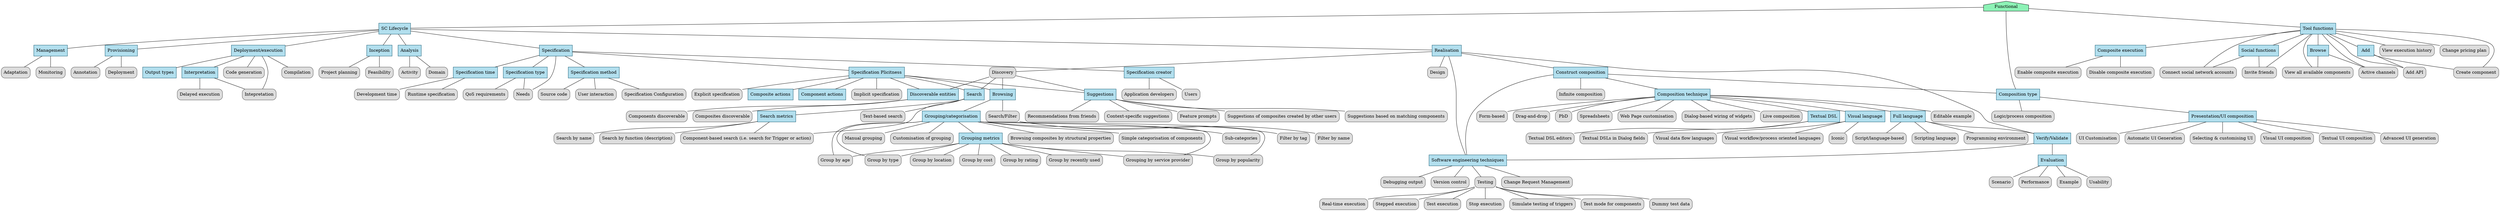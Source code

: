 digraph output {node [color="047b35",fillcolor="#8df2b6",style=filled, shape=house];
"Functional"

node[shape=box,color="#004a63",fillcolor=lightblue2,style=filled];
"SC Lifecycle","Inception","Analysis","Specification","Specification type","Specification creator","Specification time","Specification method","Specification Plicitness","Search","Search metrics","Browsing","Grouping/categorisation","Grouping metrics","Suggestions","Composite actions","Component actions","Discoverable entities","Realisation","Construct composition","Composition type","Composition technique","Textual DSL","Visual language","Full language","Verify/Validate","Software engineering techniques","Software engineering techniques","Search","Browsing","Suggestions","Discoverable entities","Verify/Validate","Evaluation","Software engineering techniques","Provisioning","Management","Deployment/execution","Output types","Interpretation","Composition type","Presentation/UI composition","Tool functions","Composite execution","Social functions","Browse","Add"

node [color="#444444", style="rounded,filled", shape=rect, fontcolor="black", fillcolor="#DDDDDD"];
"Feasibility","Project planning","Domain","Activity","Needs","Needs","QoS requirements","Users","Application developers","Runtime specification","Development time","User interaction","Specification Configuration","Source code","Implicit specification","Explicit specification","Text-based search","Component-based search (i.e. search for Trigger or action)","Search by function (description)","Search by name","Component-based search (i.e. search for Trigger or action)","Browsing composites by structural properties","Simple categorisation of components","Grouping by service provider","Sub-categories","Group by popularity","Group by age","Group by type","Manual grouping","Customisation of grouping","Group by location","Group by cost","Group by rating","Group by recently used","Grouping by service provider","Group by popularity","Group by age","Group by type","Search/Filter","Filter by tag","Filter by name","Context-specific suggestions","Feature prompts","Suggestions of composites created by other users","Suggestions based on matching components","Recommendations from friends","Components discoverable","Composites discoverable","Design","Editable example","Form-based","Drag-and-drop","PbD","Spreadsheets","Web Page customisation","Textual DSL editors","Textual DSLs in Dialog fields","Visual data flow languages","Visual workflow/process oriented languages","Iconic","Dialog-based wiring of widgets","Scripting language","Programming environment","Script/language-based","Live composition","Infinite composition","Debugging output","Version control","Testing","Real-time execution","Stepped execution","Test execution","Stop execution","Simulate testing of triggers","Test mode for components","Dummy test data","Change Request Management","Discovery","Scenario","Performance","Example","Usability","Annotation","Deployment","Monitoring","Adaptation","Code generation","Intepretation","Compilation","Delayed execution","Intepretation","Logic/process composition","UI Customisation","Automatic UI Generation","Selecting & customising UI","Visual UI composition","Textual UI composition","Advanced UI generation","Connect social network accounts","Enable composite execution","Disable composite execution","View all available components","Active channels","Invite friends","Add API","View execution history","Change pricing plan","Create component","Connect social network accounts","Invite friends","View all available components","Active channels","Add API","Create component"



"Functional"->"SC Lifecycle" [arrowhead=none]
"SC Lifecycle"->"Inception" [arrowhead=none]
"Inception"->"Feasibility" [arrowhead=none]
"Inception"->"Project planning" [arrowhead=none]
"SC Lifecycle"->"Analysis" [arrowhead=none]
"Analysis"->"Domain" [arrowhead=none]
"Analysis"->"Activity" [arrowhead=none]
"SC Lifecycle"->"Specification" [arrowhead=none]
"Specification"->"Needs" [arrowhead=none]
"Specification"->"Specification type" [arrowhead=none]
"Specification type"->"Needs" [arrowhead=none]
"Specification type"->"QoS requirements" [arrowhead=none]
"Specification"->"Specification creator" [arrowhead=none]
"Specification creator"->"Users" [arrowhead=none]
"Specification creator"->"Application developers" [arrowhead=none]
"Specification"->"Specification time" [arrowhead=none]
"Specification time"->"Runtime specification" [arrowhead=none]
"Specification time"->"Development time" [arrowhead=none]
"Specification"->"Specification method" [arrowhead=none]
"Specification method"->"User interaction" [arrowhead=none]
"Specification method"->"Specification Configuration" [arrowhead=none]
"Specification method"->"Source code" [arrowhead=none]
"Specification"->"Specification Plicitness" [arrowhead=none]
"Specification Plicitness"->"Implicit specification" [arrowhead=none]
"Specification Plicitness"->"Explicit specification" [arrowhead=none]
"Specification Plicitness"->"Search" [arrowhead=none]
"Search"->"Text-based search" [arrowhead=none]
"Search"->"Component-based search (i.e. search for Trigger or action)" [arrowhead=none]
"Search"->"Search metrics" [arrowhead=none]
"Search metrics"->"Search by function (description)" [arrowhead=none]
"Search metrics"->"Search by name" [arrowhead=none]
"Search metrics"->"Component-based search (i.e. search for Trigger or action)" [arrowhead=none]
"Specification Plicitness"->"Browsing" [arrowhead=none]
"Browsing"->"Grouping/categorisation" [arrowhead=none]
"Grouping/categorisation"->"Browsing composites by structural properties" [arrowhead=none]
"Grouping/categorisation"->"Simple categorisation of components" [arrowhead=none]
"Grouping/categorisation"->"Grouping by service provider" [arrowhead=none]
"Grouping/categorisation"->"Sub-categories" [arrowhead=none]
"Grouping/categorisation"->"Group by popularity" [arrowhead=none]
"Grouping/categorisation"->"Group by age" [arrowhead=none]
"Grouping/categorisation"->"Group by type" [arrowhead=none]
"Grouping/categorisation"->"Manual grouping" [arrowhead=none]
"Grouping/categorisation"->"Customisation of grouping" [arrowhead=none]
"Grouping/categorisation"->"Grouping metrics" [arrowhead=none]
"Grouping metrics"->"Group by location" [arrowhead=none]
"Grouping metrics"->"Group by cost" [arrowhead=none]
"Grouping metrics"->"Group by rating" [arrowhead=none]
"Grouping metrics"->"Group by recently used" [arrowhead=none]
"Grouping metrics"->"Grouping by service provider" [arrowhead=none]
"Grouping metrics"->"Group by popularity" [arrowhead=none]
"Grouping metrics"->"Group by age" [arrowhead=none]
"Grouping metrics"->"Group by type" [arrowhead=none]
"Browsing"->"Search/Filter" [arrowhead=none]
"Search/Filter"->"Filter by tag" [arrowhead=none]
"Search/Filter"->"Filter by name" [arrowhead=none]
"Specification Plicitness"->"Suggestions" [arrowhead=none]
"Suggestions"->"Context-specific suggestions" [arrowhead=none]
"Suggestions"->"Feature prompts" [arrowhead=none]
"Suggestions"->"Suggestions of composites created by other users" [arrowhead=none]
"Suggestions"->"Suggestions based on matching components" [arrowhead=none]
"Suggestions"->"Recommendations from friends" [arrowhead=none]
"Specification Plicitness"->"Composite actions" [arrowhead=none]
"Specification Plicitness"->"Component actions" [arrowhead=none]
"Specification Plicitness"->"Discoverable entities" [arrowhead=none]
"Discoverable entities"->"Components discoverable" [arrowhead=none]
"Discoverable entities"->"Composites discoverable" [arrowhead=none]
"SC Lifecycle"->"Realisation" [arrowhead=none]
"Realisation"->"Design" [arrowhead=none]
"Realisation"->"Construct composition" [arrowhead=none]
"Construct composition"->"Composition type" [arrowhead=none]
"Construct composition"->"Composition technique" [arrowhead=none]
"Composition technique"->"Editable example" [arrowhead=none]
"Composition technique"->"Form-based" [arrowhead=none]
"Composition technique"->"Drag-and-drop" [arrowhead=none]
"Composition technique"->"PbD" [arrowhead=none]
"Composition technique"->"Spreadsheets" [arrowhead=none]
"Composition technique"->"Web Page customisation" [arrowhead=none]
"Composition technique"->"Textual DSL" [arrowhead=none]
"Textual DSL"->"Textual DSL editors" [arrowhead=none]
"Textual DSL"->"Textual DSLs in Dialog fields" [arrowhead=none]
"Composition technique"->"Visual language" [arrowhead=none]
"Visual language"->"Visual data flow languages" [arrowhead=none]
"Visual language"->"Visual workflow/process oriented languages" [arrowhead=none]
"Visual language"->"Iconic" [arrowhead=none]
"Composition technique"->"Dialog-based wiring of widgets" [arrowhead=none]
"Composition technique"->"Full language" [arrowhead=none]
"Full language"->"Scripting language" [arrowhead=none]
"Full language"->"Programming environment" [arrowhead=none]
"Full language"->"Script/language-based" [arrowhead=none]
"Full language"->"Verify/Validate" [arrowhead=none]
"Composition technique"->"Live composition" [arrowhead=none]
"Construct composition"->"Software engineering techniques" [arrowhead=none]
"Construct composition"->"Infinite composition" [arrowhead=none]
"Realisation"->"Software engineering techniques" [arrowhead=none]
"Software engineering techniques"->"Debugging output" [arrowhead=none]
"Software engineering techniques"->"Version control" [arrowhead=none]
"Software engineering techniques"->"Testing" [arrowhead=none]
"Testing"->"Real-time execution" [arrowhead=none]
"Testing"->"Stepped execution" [arrowhead=none]
"Testing"->"Test execution" [arrowhead=none]
"Testing"->"Stop execution" [arrowhead=none]
"Testing"->"Simulate testing of triggers" [arrowhead=none]
"Testing"->"Test mode for components" [arrowhead=none]
"Testing"->"Dummy test data" [arrowhead=none]
"Software engineering techniques"->"Change Request Management" [arrowhead=none]
"Realisation"->"Discovery" [arrowhead=none]
"Discovery"->"Search" [arrowhead=none]
"Discovery"->"Browsing" [arrowhead=none]
"Discovery"->"Suggestions" [arrowhead=none]
"Discovery"->"Discoverable entities" [arrowhead=none]
"Realisation"->"Verify/Validate" [arrowhead=none]
"Verify/Validate"->"Evaluation" [arrowhead=none]
"Evaluation"->"Scenario" [arrowhead=none]
"Evaluation"->"Performance" [arrowhead=none]
"Evaluation"->"Example" [arrowhead=none]
"Evaluation"->"Usability" [arrowhead=none]
"Verify/Validate"->"Software engineering techniques" [arrowhead=none]
"SC Lifecycle"->"Provisioning" [arrowhead=none]
"Provisioning"->"Annotation" [arrowhead=none]
"Provisioning"->"Deployment" [arrowhead=none]
"SC Lifecycle"->"Management" [arrowhead=none]
"Management"->"Monitoring" [arrowhead=none]
"Management"->"Adaptation" [arrowhead=none]
"SC Lifecycle"->"Deployment/execution" [arrowhead=none]
"Deployment/execution"->"Code generation" [arrowhead=none]
"Deployment/execution"->"Intepretation" [arrowhead=none]
"Deployment/execution"->"Compilation" [arrowhead=none]
"Deployment/execution"->"Output types" [arrowhead=none]
"Deployment/execution"->"Interpretation" [arrowhead=none]
"Interpretation"->"Delayed execution" [arrowhead=none]
"Interpretation"->"Intepretation" [arrowhead=none]
"Functional"->"Composition type" [arrowhead=none]
"Composition type"->"Logic/process composition" [arrowhead=none]
"Composition type"->"Presentation/UI composition" [arrowhead=none]
"Presentation/UI composition"->"UI Customisation" [arrowhead=none]
"Presentation/UI composition"->"Automatic UI Generation" [arrowhead=none]
"Presentation/UI composition"->"Selecting & customising UI" [arrowhead=none]
"Presentation/UI composition"->"Visual UI composition" [arrowhead=none]
"Presentation/UI composition"->"Textual UI composition" [arrowhead=none]
"Presentation/UI composition"->"Advanced UI generation" [arrowhead=none]
"Functional"->"Tool functions" [arrowhead=none]
"Tool functions"->"Connect social network accounts" [arrowhead=none]
"Tool functions"->"Composite execution" [arrowhead=none]
"Composite execution"->"Enable composite execution" [arrowhead=none]
"Composite execution"->"Disable composite execution" [arrowhead=none]
"Tool functions"->"View all available components" [arrowhead=none]
"Tool functions"->"Active channels" [arrowhead=none]
"Tool functions"->"Invite friends" [arrowhead=none]
"Tool functions"->"Add API" [arrowhead=none]
"Tool functions"->"View execution history" [arrowhead=none]
"Tool functions"->"Change pricing plan" [arrowhead=none]
"Tool functions"->"Create component" [arrowhead=none]
"Tool functions"->"Social functions" [arrowhead=none]
"Social functions"->"Connect social network accounts" [arrowhead=none]
"Social functions"->"Invite friends" [arrowhead=none]
"Tool functions"->"Browse" [arrowhead=none]
"Browse"->"View all available components" [arrowhead=none]
"Browse"->"Active channels" [arrowhead=none]
"Tool functions"->"Add" [arrowhead=none]
"Add"->"Add API" [arrowhead=none]
"Add"->"Create component" [arrowhead=none]}